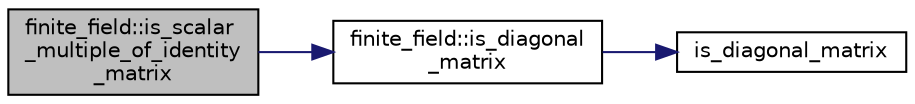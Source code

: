 digraph "finite_field::is_scalar_multiple_of_identity_matrix"
{
  edge [fontname="Helvetica",fontsize="10",labelfontname="Helvetica",labelfontsize="10"];
  node [fontname="Helvetica",fontsize="10",shape=record];
  rankdir="LR";
  Node7687 [label="finite_field::is_scalar\l_multiple_of_identity\l_matrix",height=0.2,width=0.4,color="black", fillcolor="grey75", style="filled", fontcolor="black"];
  Node7687 -> Node7688 [color="midnightblue",fontsize="10",style="solid",fontname="Helvetica"];
  Node7688 [label="finite_field::is_diagonal\l_matrix",height=0.2,width=0.4,color="black", fillcolor="white", style="filled",URL="$df/d5a/classfinite__field.html#a8d51d751717cb9bc67209349fb44d1ec"];
  Node7688 -> Node7689 [color="midnightblue",fontsize="10",style="solid",fontname="Helvetica"];
  Node7689 [label="is_diagonal_matrix",height=0.2,width=0.4,color="black", fillcolor="white", style="filled",URL="$da/da9/galois__global_8_c.html#a702b940ed7e1940ba0643bae4e0cce89"];
}
